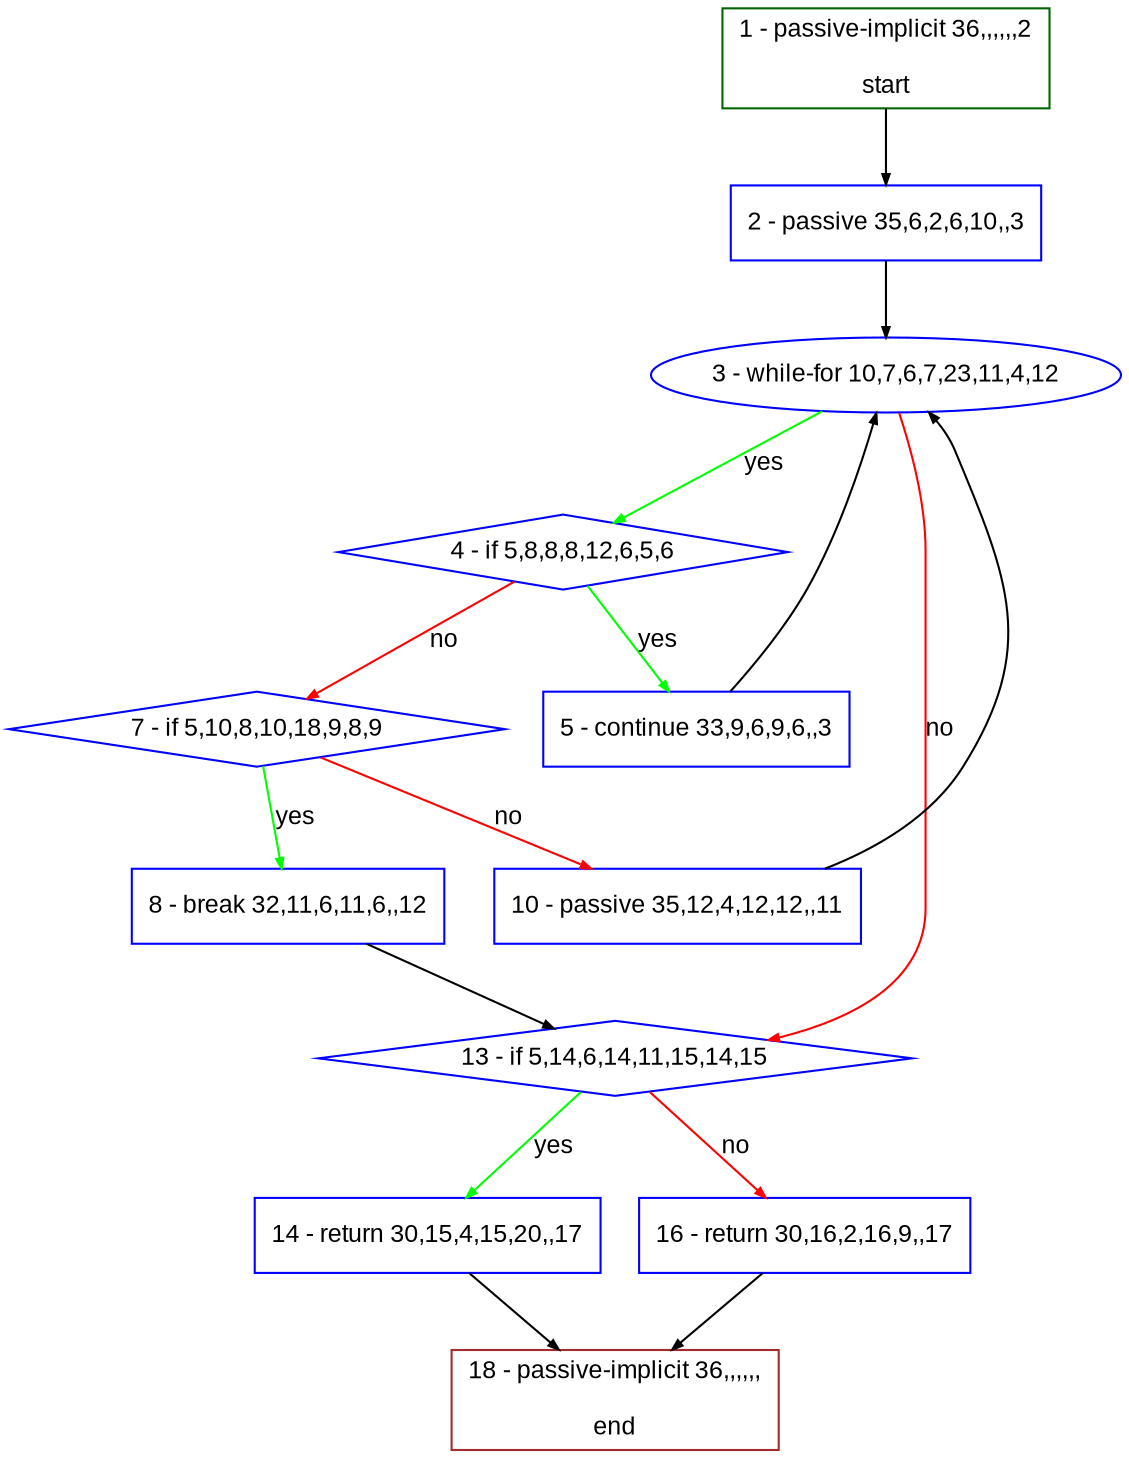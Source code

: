 digraph "" {
  graph [bgcolor="white", fillcolor="#FFFFCC", pack="true", packmode="clust", fontname="Arial", label="", fontsize="12", compound="true", style="rounded,filled"];
  node [node_initialized="no", fillcolor="white", fontname="Arial", label="", color="grey", fontsize="12", fixedsize="false", compound="true", shape="rectangle", style="filled"];
  edge [arrowtail="none", lhead="", fontcolor="black", fontname="Arial", label="", color="black", fontsize="12", arrowhead="normal", arrowsize="0.5", compound="true", ltail="", dir="forward"];
  __N1 [fillcolor="#ffffff", label="2 - passive 35,6,2,6,10,,3", color="#0000ff", shape="box", style="filled"];
  __N2 [fillcolor="#ffffff", label="1 - passive-implicit 36,,,,,,2\n\nstart", color="#006400", shape="box", style="filled"];
  __N3 [fillcolor="#ffffff", label="3 - while-for 10,7,6,7,23,11,4,12", color="#0000ff", shape="oval", style="filled"];
  __N4 [fillcolor="#ffffff", label="4 - if 5,8,8,8,12,6,5,6", color="#0000ff", shape="diamond", style="filled"];
  __N5 [fillcolor="#ffffff", label="13 - if 5,14,6,14,11,15,14,15", color="#0000ff", shape="diamond", style="filled"];
  __N6 [fillcolor="#ffffff", label="5 - continue 33,9,6,9,6,,3", color="#0000ff", shape="box", style="filled"];
  __N7 [fillcolor="#ffffff", label="7 - if 5,10,8,10,18,9,8,9", color="#0000ff", shape="diamond", style="filled"];
  __N8 [fillcolor="#ffffff", label="8 - break 32,11,6,11,6,,12", color="#0000ff", shape="box", style="filled"];
  __N9 [fillcolor="#ffffff", label="10 - passive 35,12,4,12,12,,11", color="#0000ff", shape="box", style="filled"];
  __N10 [fillcolor="#ffffff", label="14 - return 30,15,4,15,20,,17", color="#0000ff", shape="box", style="filled"];
  __N11 [fillcolor="#ffffff", label="16 - return 30,16,2,16,9,,17", color="#0000ff", shape="box", style="filled"];
  __N12 [fillcolor="#ffffff", label="18 - passive-implicit 36,,,,,,\n\nend", color="#a52a2a", shape="box", style="filled"];
  __N2 -> __N1 [arrowtail="none", color="#000000", label="", arrowhead="normal", dir="forward"];
  __N1 -> __N3 [arrowtail="none", color="#000000", label="", arrowhead="normal", dir="forward"];
  __N3 -> __N4 [arrowtail="none", color="#00ff00", label="yes", arrowhead="normal", dir="forward"];
  __N3 -> __N5 [arrowtail="none", color="#ff0000", label="no", arrowhead="normal", dir="forward"];
  __N4 -> __N6 [arrowtail="none", color="#00ff00", label="yes", arrowhead="normal", dir="forward"];
  __N4 -> __N7 [arrowtail="none", color="#ff0000", label="no", arrowhead="normal", dir="forward"];
  __N6 -> __N3 [arrowtail="none", color="#000000", label="", arrowhead="normal", dir="forward"];
  __N7 -> __N8 [arrowtail="none", color="#00ff00", label="yes", arrowhead="normal", dir="forward"];
  __N7 -> __N9 [arrowtail="none", color="#ff0000", label="no", arrowhead="normal", dir="forward"];
  __N8 -> __N5 [arrowtail="none", color="#000000", label="", arrowhead="normal", dir="forward"];
  __N9 -> __N3 [arrowtail="none", color="#000000", label="", arrowhead="normal", dir="forward"];
  __N5 -> __N10 [arrowtail="none", color="#00ff00", label="yes", arrowhead="normal", dir="forward"];
  __N5 -> __N11 [arrowtail="none", color="#ff0000", label="no", arrowhead="normal", dir="forward"];
  __N10 -> __N12 [arrowtail="none", color="#000000", label="", arrowhead="normal", dir="forward"];
  __N11 -> __N12 [arrowtail="none", color="#000000", label="", arrowhead="normal", dir="forward"];
}
